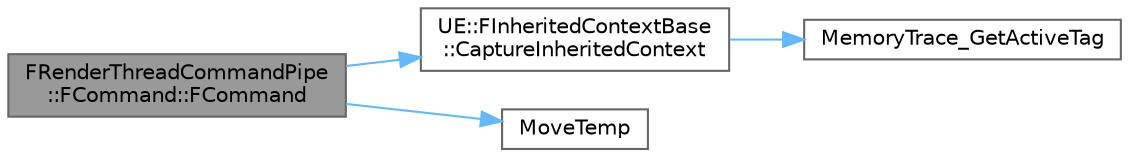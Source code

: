 digraph "FRenderThreadCommandPipe::FCommand::FCommand"
{
 // INTERACTIVE_SVG=YES
 // LATEX_PDF_SIZE
  bgcolor="transparent";
  edge [fontname=Helvetica,fontsize=10,labelfontname=Helvetica,labelfontsize=10];
  node [fontname=Helvetica,fontsize=10,shape=box,height=0.2,width=0.4];
  rankdir="LR";
  Node1 [id="Node000001",label="FRenderThreadCommandPipe\l::FCommand::FCommand",height=0.2,width=0.4,color="gray40", fillcolor="grey60", style="filled", fontcolor="black",tooltip=" "];
  Node1 -> Node2 [id="edge1_Node000001_Node000002",color="steelblue1",style="solid",tooltip=" "];
  Node2 [id="Node000002",label="UE::FInheritedContextBase\l::CaptureInheritedContext",height=0.2,width=0.4,color="grey40", fillcolor="white", style="filled",URL="$dc/d16/classUE_1_1FInheritedContextBase.html#a6098804b446b9aa6ba1093d69b90ff94",tooltip=" "];
  Node2 -> Node3 [id="edge2_Node000002_Node000003",color="steelblue1",style="solid",tooltip=" "];
  Node3 [id="Node000003",label="MemoryTrace_GetActiveTag",height=0.2,width=0.4,color="grey40", fillcolor="white", style="filled",URL="$de/d56/TagTrace_8h.html#a9c79ad2c1bed03e803909fd138efad8e",tooltip=" "];
  Node1 -> Node4 [id="edge3_Node000001_Node000004",color="steelblue1",style="solid",tooltip=" "];
  Node4 [id="Node000004",label="MoveTemp",height=0.2,width=0.4,color="grey40", fillcolor="white", style="filled",URL="$d4/d24/UnrealTemplate_8h.html#ad5e6c049aeb9c9115fec514ba581dbb6",tooltip="MoveTemp will cast a reference to an rvalue reference."];
}
